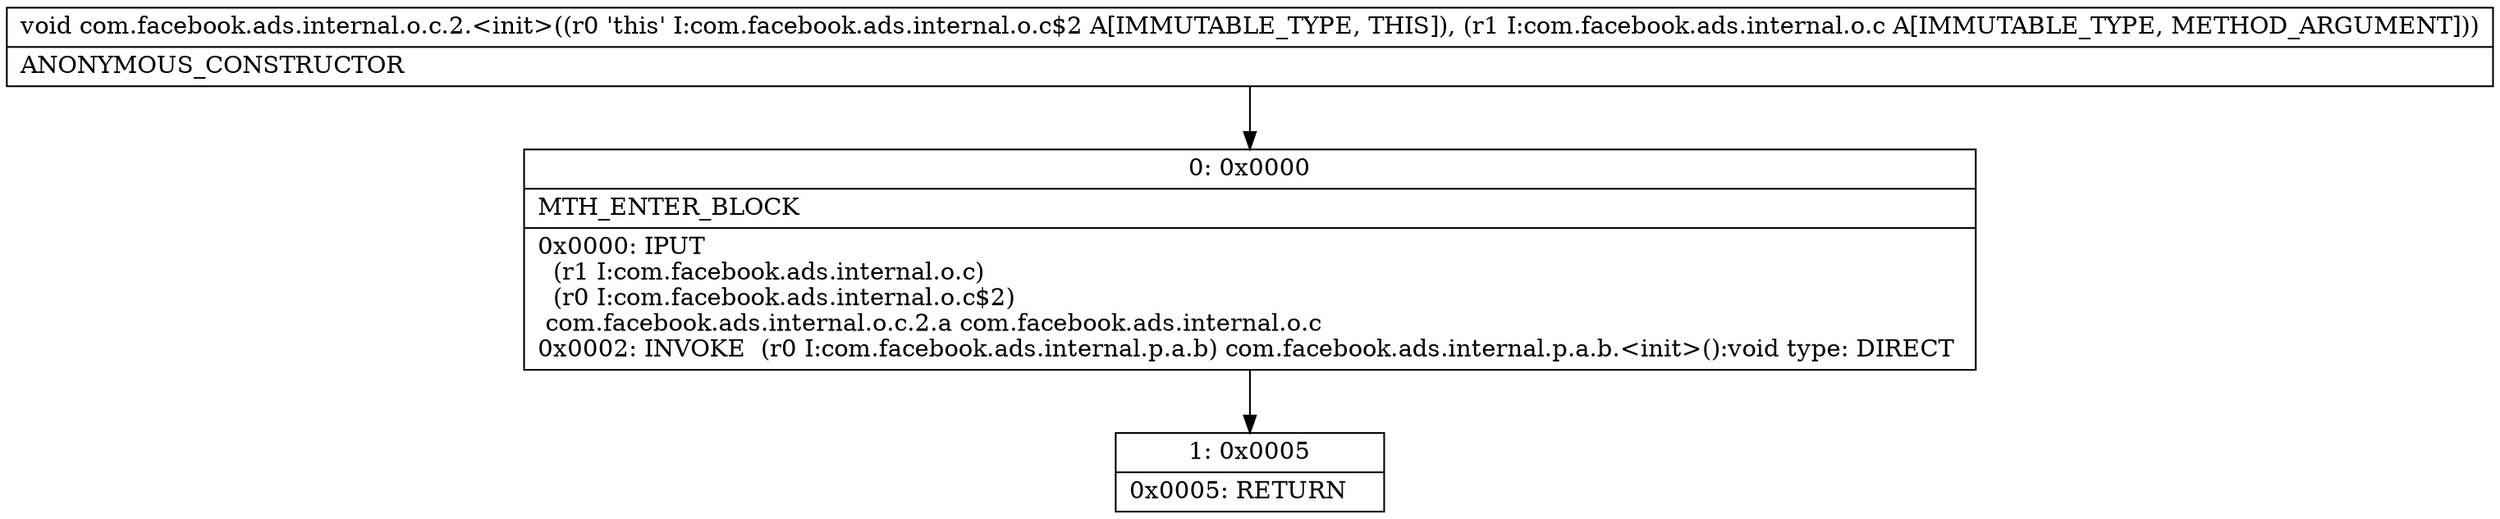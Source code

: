 digraph "CFG forcom.facebook.ads.internal.o.c.2.\<init\>(Lcom\/facebook\/ads\/internal\/o\/c;)V" {
Node_0 [shape=record,label="{0\:\ 0x0000|MTH_ENTER_BLOCK\l|0x0000: IPUT  \l  (r1 I:com.facebook.ads.internal.o.c)\l  (r0 I:com.facebook.ads.internal.o.c$2)\l com.facebook.ads.internal.o.c.2.a com.facebook.ads.internal.o.c \l0x0002: INVOKE  (r0 I:com.facebook.ads.internal.p.a.b) com.facebook.ads.internal.p.a.b.\<init\>():void type: DIRECT \l}"];
Node_1 [shape=record,label="{1\:\ 0x0005|0x0005: RETURN   \l}"];
MethodNode[shape=record,label="{void com.facebook.ads.internal.o.c.2.\<init\>((r0 'this' I:com.facebook.ads.internal.o.c$2 A[IMMUTABLE_TYPE, THIS]), (r1 I:com.facebook.ads.internal.o.c A[IMMUTABLE_TYPE, METHOD_ARGUMENT]))  | ANONYMOUS_CONSTRUCTOR\l}"];
MethodNode -> Node_0;
Node_0 -> Node_1;
}

